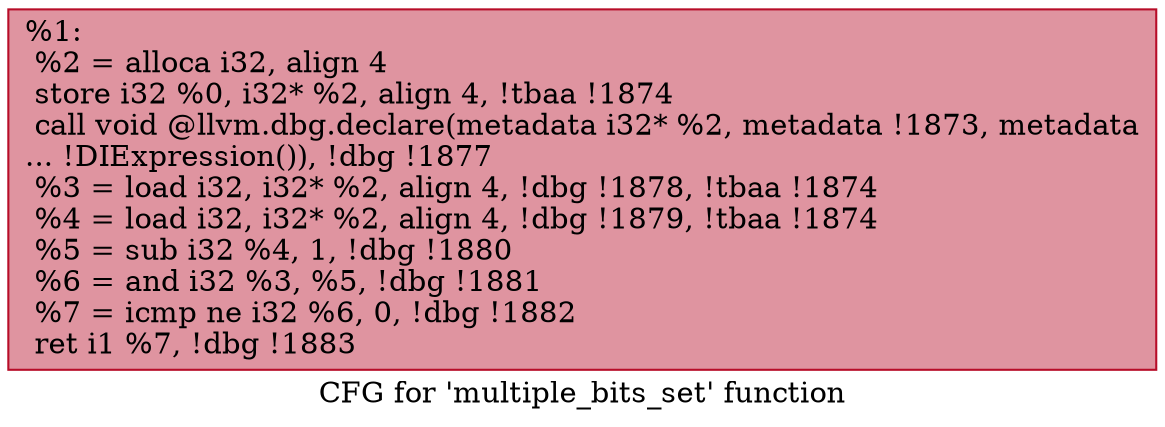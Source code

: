 digraph "CFG for 'multiple_bits_set' function" {
	label="CFG for 'multiple_bits_set' function";

	Node0x21f7550 [shape=record,color="#b70d28ff", style=filled, fillcolor="#b70d2870",label="{%1:\l  %2 = alloca i32, align 4\l  store i32 %0, i32* %2, align 4, !tbaa !1874\l  call void @llvm.dbg.declare(metadata i32* %2, metadata !1873, metadata\l... !DIExpression()), !dbg !1877\l  %3 = load i32, i32* %2, align 4, !dbg !1878, !tbaa !1874\l  %4 = load i32, i32* %2, align 4, !dbg !1879, !tbaa !1874\l  %5 = sub i32 %4, 1, !dbg !1880\l  %6 = and i32 %3, %5, !dbg !1881\l  %7 = icmp ne i32 %6, 0, !dbg !1882\l  ret i1 %7, !dbg !1883\l}"];
}
